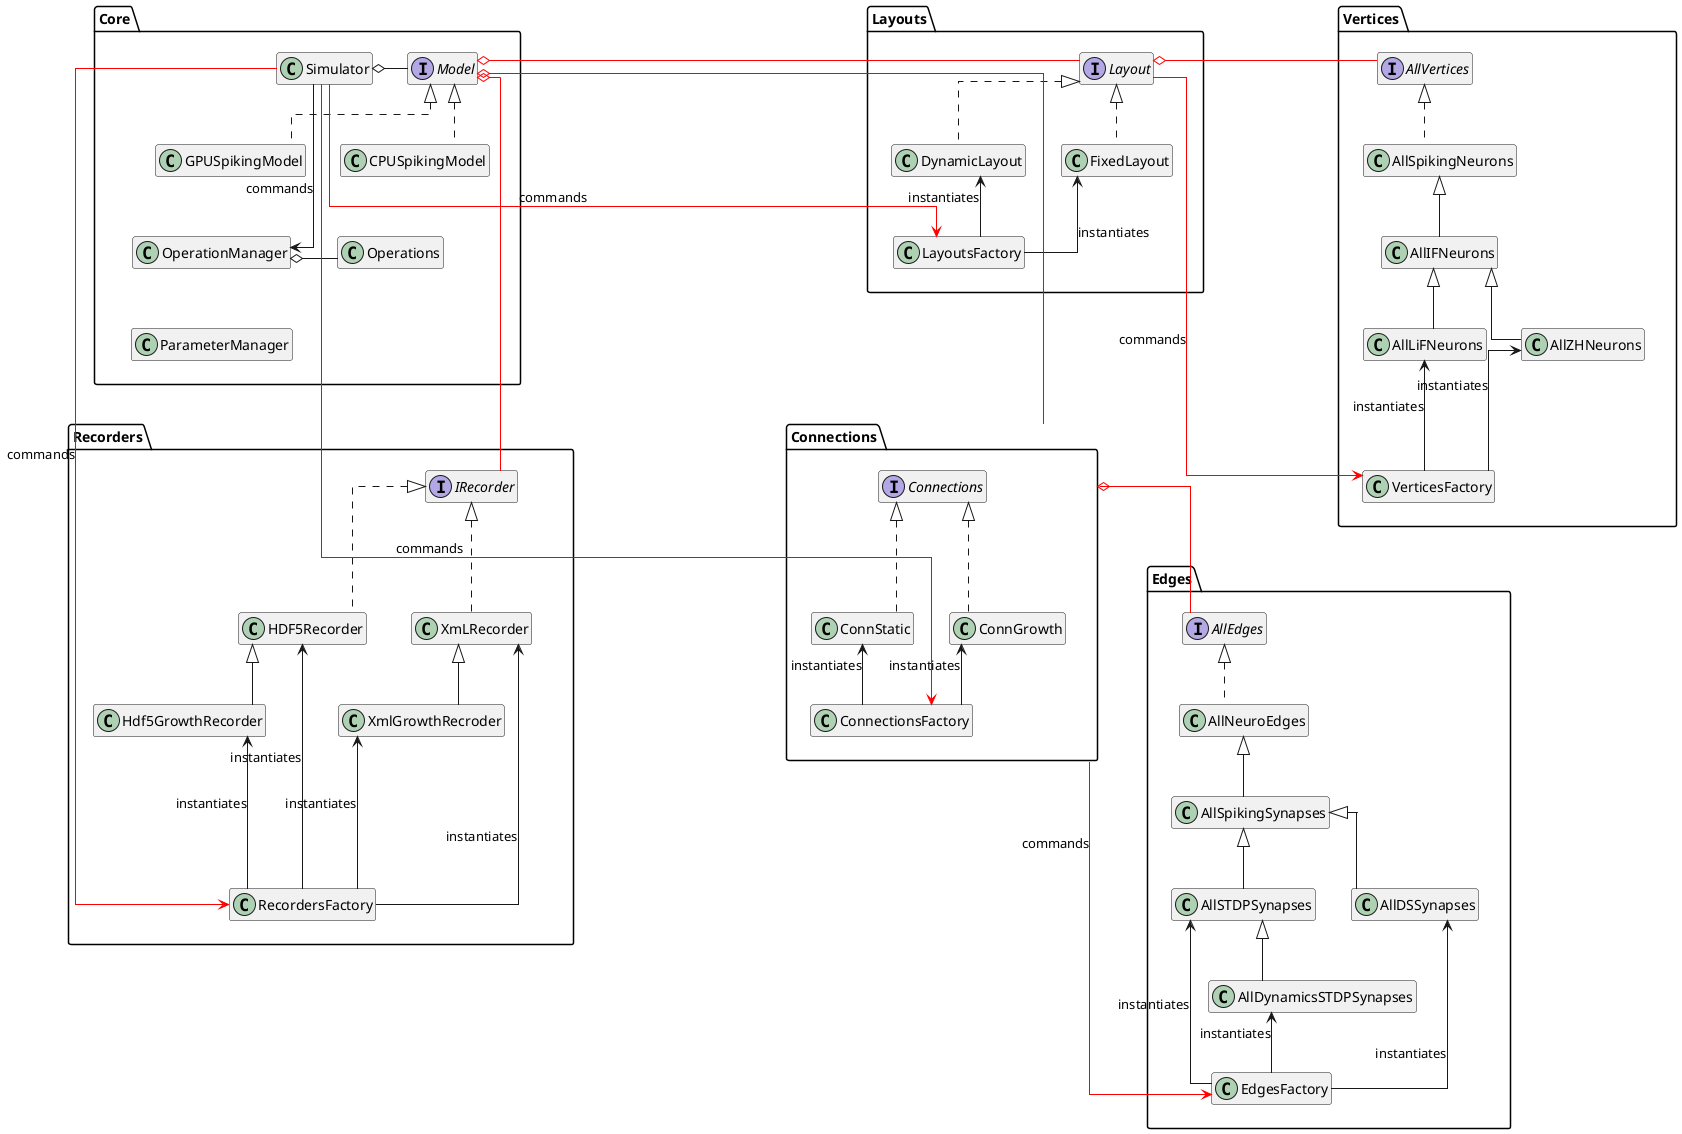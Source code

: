 @startuml package UML

/'set up line '/
skinparam linetype ortho
/'hide the class members '/
hide members

/'package '/
package Core{
   /'class '/
   class Simulator
   class CPUSpikingModel implements Model
   class GPUSpikingModel implements Model
   class Operations
   class OperationManager 
   class ParameterManager 

   /'class relationships in this package '/
   Model -left-o Simulator 
   Operations -right-o OperationManager   
   Simulator ---> OperationManager : commands 
  
   /' relative position of classes in this diagram'/
   CPUSpikingModel -[hidden]right> GPUSpikingModel
   CPUSpikingModel -[hidden]-> Operations
   OperationManager -[hidden]-> ParameterManager
}

/'package '/
package Layouts{
   class FixedLayout implements Layout
   class DynamicLayout implements Layout
   class LayoutsFactory
   FixedLayout <-- LayoutsFactory : instantiates
   DynamicLayout <-- LayoutsFactory : instantiates
}

/'package '/
package Vertices{
   class AllSpikingNeurons implements AllVertices
   class AllIFNeurons extends AllSpikingNeurons
   class AllLiFNeurons extends AllIFNeurons
   class AllZHNeurons extends AllIFNeurons
   class VerticesFactory 
   VerticesFactory -up-> AllLiFNeurons : instantiates
   VerticesFactory -up-> AllZHNeurons : instantiates
}

/'package '/
package Recorders{
   class  XmLRecorder implements IRecorder
   class HDF5Recorder implements IRecorder
   class XmlGrowthRecroder extends XmLRecorder
   class Hdf5GrowthRecorder extends HDF5Recorder
   class RecordersFactory
   XmLRecorder <-- RecordersFactory : instantiates
   HDF5Recorder <-- RecordersFactory : instantiates
   XmlGrowthRecroder <--- RecordersFactory : instantiates
   Hdf5GrowthRecorder <--- RecordersFactory : instantiates
}

/'package '/
package Connections{
   class ConnStatic implements Connections
   class ConnGrowth Implements Connections
   class ConnectionsFactory
   ConnectionsFactory --up> ConnStatic : instantiates
   ConnectionsFactory --up> ConnGrowth  : instantiates
}

/'package '/
package Edges{
   class AllNeuroEdges implements AllEdges
   class AllSpikingSynapses extends AllNeuroEdges
   class AllSTDPSynapses extends AllSpikingSynapses
   class AllDSSynapses extends AllSpikingSynapses
   class AllDynamicsSTDPSynapses extends AllSTDPSynapses
   class EdgesFactory
   EdgesFactory --up-> AllSTDPSynapses : instantiates
   EdgesFactory --up-> AllDSSynapses : instantiates
   EdgesFactory --up> AllDynamicsSTDPSynapses : instantiates
}

/'relationship of classes in Core and other packages'/
Simulator -[#red]-> LayoutsFactory : commands
Simulator -[#red]----> ConnectionsFactory: commands
Simulator -[#red]----> RecordersFactory: commands
Model o-[#red] Layout
Model o-[#red]-- Connections
Model o-[#red]--- IRecorder

'relationship of classes in package Layouts and Vertices'/
Layout o-[#red] AllVertices
Layout -[#red]---> VerticesFactory : commands

/'relationship of classes in package connections and other package'/
/'Connections here refers to the interface in package'/
Connections o-[#red]- AllEdges
Connections -[#red]---> EdgesFactory : commands

/'overall image layout'/
/'set up relative packages position in this diagram '/
Core -[hidden]right>  Layouts
Layouts -[hidden]right> Vertices
Core -[hidden]down----> Recorders
Layouts -[hidden]down----> Connections
Vertices -[hidden]down-----> Edges
@enduml